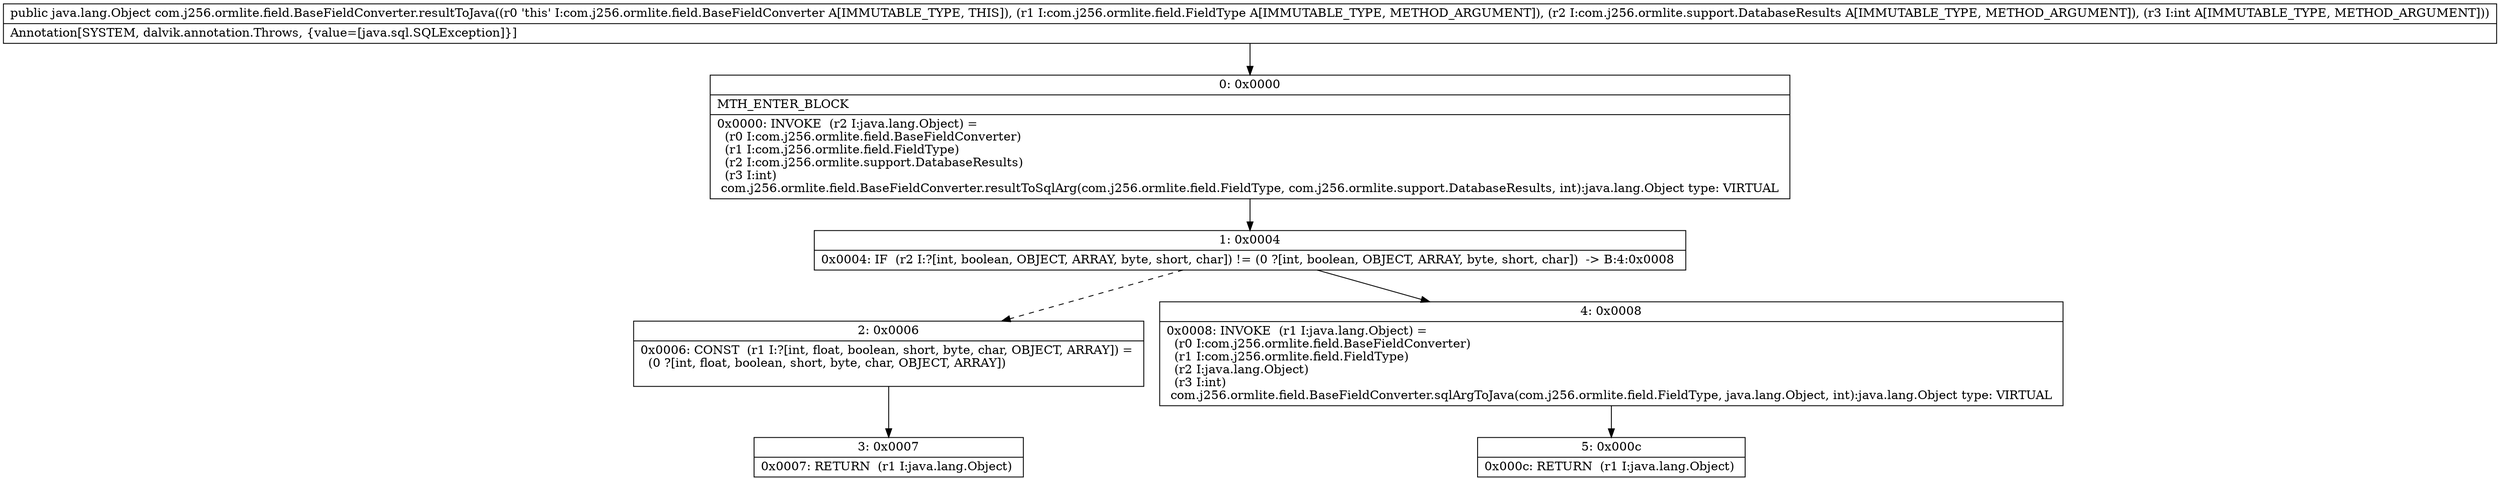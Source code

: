 digraph "CFG forcom.j256.ormlite.field.BaseFieldConverter.resultToJava(Lcom\/j256\/ormlite\/field\/FieldType;Lcom\/j256\/ormlite\/support\/DatabaseResults;I)Ljava\/lang\/Object;" {
Node_0 [shape=record,label="{0\:\ 0x0000|MTH_ENTER_BLOCK\l|0x0000: INVOKE  (r2 I:java.lang.Object) = \l  (r0 I:com.j256.ormlite.field.BaseFieldConverter)\l  (r1 I:com.j256.ormlite.field.FieldType)\l  (r2 I:com.j256.ormlite.support.DatabaseResults)\l  (r3 I:int)\l com.j256.ormlite.field.BaseFieldConverter.resultToSqlArg(com.j256.ormlite.field.FieldType, com.j256.ormlite.support.DatabaseResults, int):java.lang.Object type: VIRTUAL \l}"];
Node_1 [shape=record,label="{1\:\ 0x0004|0x0004: IF  (r2 I:?[int, boolean, OBJECT, ARRAY, byte, short, char]) != (0 ?[int, boolean, OBJECT, ARRAY, byte, short, char])  \-\> B:4:0x0008 \l}"];
Node_2 [shape=record,label="{2\:\ 0x0006|0x0006: CONST  (r1 I:?[int, float, boolean, short, byte, char, OBJECT, ARRAY]) = \l  (0 ?[int, float, boolean, short, byte, char, OBJECT, ARRAY])\l \l}"];
Node_3 [shape=record,label="{3\:\ 0x0007|0x0007: RETURN  (r1 I:java.lang.Object) \l}"];
Node_4 [shape=record,label="{4\:\ 0x0008|0x0008: INVOKE  (r1 I:java.lang.Object) = \l  (r0 I:com.j256.ormlite.field.BaseFieldConverter)\l  (r1 I:com.j256.ormlite.field.FieldType)\l  (r2 I:java.lang.Object)\l  (r3 I:int)\l com.j256.ormlite.field.BaseFieldConverter.sqlArgToJava(com.j256.ormlite.field.FieldType, java.lang.Object, int):java.lang.Object type: VIRTUAL \l}"];
Node_5 [shape=record,label="{5\:\ 0x000c|0x000c: RETURN  (r1 I:java.lang.Object) \l}"];
MethodNode[shape=record,label="{public java.lang.Object com.j256.ormlite.field.BaseFieldConverter.resultToJava((r0 'this' I:com.j256.ormlite.field.BaseFieldConverter A[IMMUTABLE_TYPE, THIS]), (r1 I:com.j256.ormlite.field.FieldType A[IMMUTABLE_TYPE, METHOD_ARGUMENT]), (r2 I:com.j256.ormlite.support.DatabaseResults A[IMMUTABLE_TYPE, METHOD_ARGUMENT]), (r3 I:int A[IMMUTABLE_TYPE, METHOD_ARGUMENT]))  | Annotation[SYSTEM, dalvik.annotation.Throws, \{value=[java.sql.SQLException]\}]\l}"];
MethodNode -> Node_0;
Node_0 -> Node_1;
Node_1 -> Node_2[style=dashed];
Node_1 -> Node_4;
Node_2 -> Node_3;
Node_4 -> Node_5;
}

